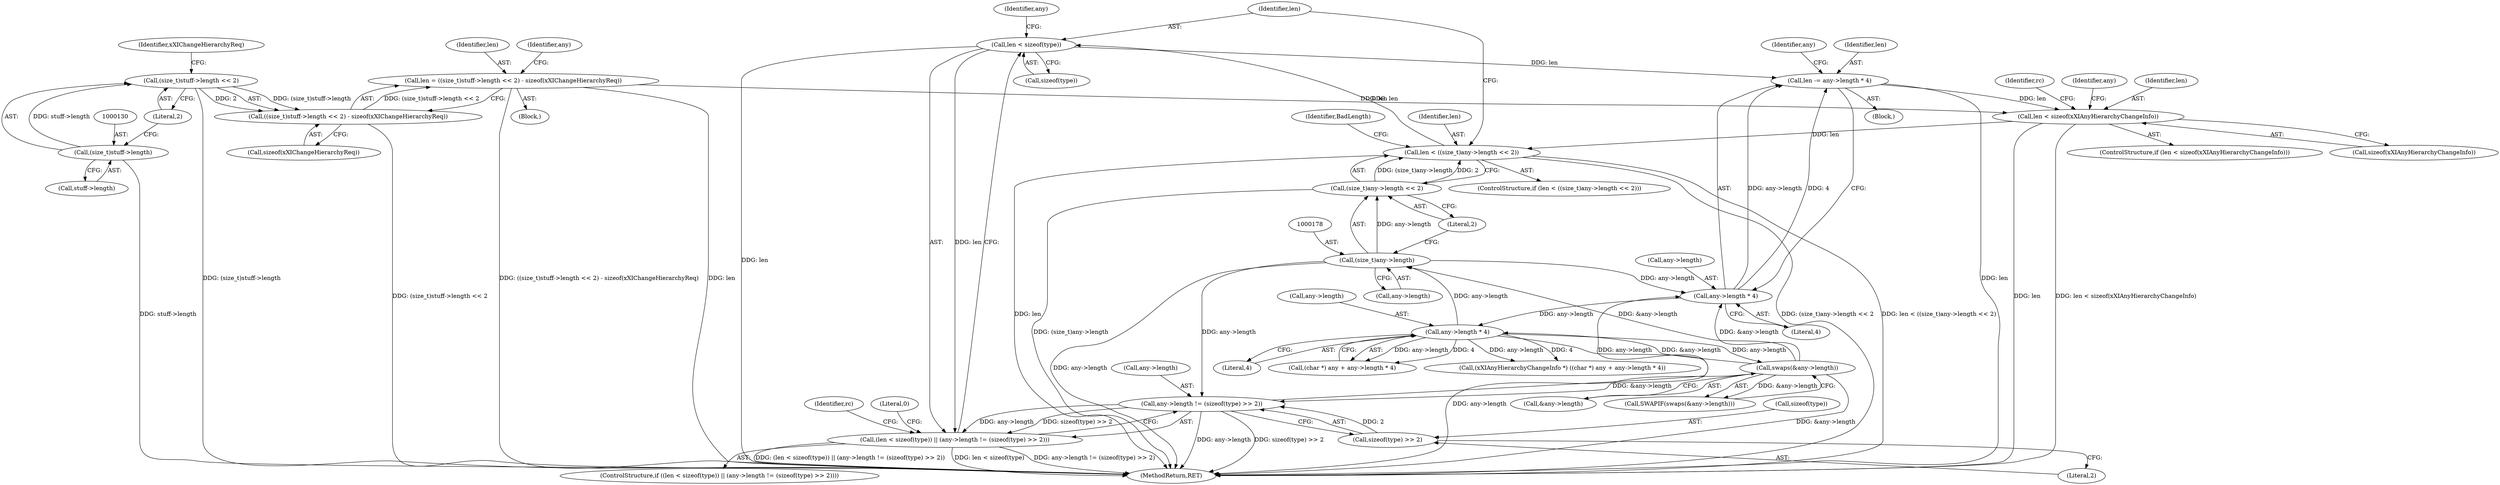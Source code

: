 digraph "0_xserver_859b08d523307eebde7724fd1a0789c44813e821@API" {
"1000189" [label="(Call,len < sizeof(type))"];
"1000174" [label="(Call,len < ((size_t)any->length << 2))"];
"1000152" [label="(Call,len < sizeof(xXIAnyHierarchyChangeInfo))"];
"1000125" [label="(Call,len = ((size_t)stuff->length << 2) - sizeof(xXIChangeHierarchyReq))"];
"1000127" [label="(Call,((size_t)stuff->length << 2) - sizeof(xXIChangeHierarchyReq))"];
"1000128" [label="(Call,(size_t)stuff->length << 2)"];
"1000129" [label="(Call,(size_t)stuff->length)"];
"1000207" [label="(Call,len -= any->length * 4)"];
"1000209" [label="(Call,any->length * 4)"];
"1000193" [label="(Call,any->length != (sizeof(type) >> 2))"];
"1000168" [label="(Call,swaps(&any->length))"];
"1000222" [label="(Call,any->length * 4)"];
"1000177" [label="(Call,(size_t)any->length)"];
"1000197" [label="(Call,sizeof(type) >> 2)"];
"1000189" [label="(Call,len < sizeof(type))"];
"1000176" [label="(Call,(size_t)any->length << 2)"];
"1000188" [label="(Call,(len < sizeof(type)) || (any->length != (sizeof(type) >> 2)))"];
"1000193" [label="(Call,any->length != (sizeof(type) >> 2))"];
"1000218" [label="(Call,(char *) any + any->length * 4)"];
"1000213" [label="(Literal,4)"];
"1000175" [label="(Identifier,len)"];
"1000232" [label="(MethodReturn,RET)"];
"1000129" [label="(Call,(size_t)stuff->length)"];
"1000158" [label="(Identifier,rc)"];
"1000200" [label="(Literal,2)"];
"1000207" [label="(Call,len -= any->length * 4)"];
"1000165" [label="(Identifier,any)"];
"1000169" [label="(Call,&any->length)"];
"1000216" [label="(Call,(xXIAnyHierarchyChangeInfo *) ((char *) any + any->length * 4))"];
"1000208" [label="(Identifier,len)"];
"1000203" [label="(Identifier,rc)"];
"1000125" [label="(Call,len = ((size_t)stuff->length << 2) - sizeof(xXIChangeHierarchyReq))"];
"1000167" [label="(Call,SWAPIF(swaps(&any->length)))"];
"1000210" [label="(Call,any->length)"];
"1000134" [label="(Literal,2)"];
"1000173" [label="(ControlStructure,if (len < ((size_t)any->length << 2)))"];
"1000104" [label="(Block,)"];
"1000189" [label="(Call,len < sizeof(type))"];
"1000206" [label="(Literal,0)"];
"1000126" [label="(Identifier,len)"];
"1000226" [label="(Literal,4)"];
"1000174" [label="(Call,len < ((size_t)any->length << 2))"];
"1000176" [label="(Call,(size_t)any->length << 2)"];
"1000150" [label="(Block,)"];
"1000215" [label="(Identifier,any)"];
"1000135" [label="(Call,sizeof(xXIChangeHierarchyReq))"];
"1000168" [label="(Call,swaps(&any->length))"];
"1000222" [label="(Call,any->length * 4)"];
"1000128" [label="(Call,(size_t)stuff->length << 2)"];
"1000136" [label="(Identifier,xXIChangeHierarchyReq)"];
"1000209" [label="(Call,any->length * 4)"];
"1000198" [label="(Call,sizeof(type))"];
"1000187" [label="(ControlStructure,if ((len < sizeof(type)) || (any->length != (sizeof(type) >> 2))))"];
"1000184" [label="(Identifier,BadLength)"];
"1000191" [label="(Call,sizeof(type))"];
"1000188" [label="(Call,(len < sizeof(type)) || (any->length != (sizeof(type) >> 2)))"];
"1000223" [label="(Call,any->length)"];
"1000190" [label="(Identifier,len)"];
"1000152" [label="(Call,len < sizeof(xXIAnyHierarchyChangeInfo))"];
"1000177" [label="(Call,(size_t)any->length)"];
"1000138" [label="(Identifier,any)"];
"1000127" [label="(Call,((size_t)stuff->length << 2) - sizeof(xXIChangeHierarchyReq))"];
"1000154" [label="(Call,sizeof(xXIAnyHierarchyChangeInfo))"];
"1000131" [label="(Call,stuff->length)"];
"1000182" [label="(Literal,2)"];
"1000197" [label="(Call,sizeof(type) >> 2)"];
"1000179" [label="(Call,any->length)"];
"1000195" [label="(Identifier,any)"];
"1000153" [label="(Identifier,len)"];
"1000194" [label="(Call,any->length)"];
"1000151" [label="(ControlStructure,if (len < sizeof(xXIAnyHierarchyChangeInfo)))"];
"1000189" -> "1000188"  [label="AST: "];
"1000189" -> "1000191"  [label="CFG: "];
"1000190" -> "1000189"  [label="AST: "];
"1000191" -> "1000189"  [label="AST: "];
"1000195" -> "1000189"  [label="CFG: "];
"1000188" -> "1000189"  [label="CFG: "];
"1000189" -> "1000232"  [label="DDG: len"];
"1000189" -> "1000188"  [label="DDG: len"];
"1000174" -> "1000189"  [label="DDG: len"];
"1000189" -> "1000207"  [label="DDG: len"];
"1000174" -> "1000173"  [label="AST: "];
"1000174" -> "1000176"  [label="CFG: "];
"1000175" -> "1000174"  [label="AST: "];
"1000176" -> "1000174"  [label="AST: "];
"1000184" -> "1000174"  [label="CFG: "];
"1000190" -> "1000174"  [label="CFG: "];
"1000174" -> "1000232"  [label="DDG: (size_t)any->length << 2"];
"1000174" -> "1000232"  [label="DDG: len < ((size_t)any->length << 2)"];
"1000174" -> "1000232"  [label="DDG: len"];
"1000152" -> "1000174"  [label="DDG: len"];
"1000176" -> "1000174"  [label="DDG: (size_t)any->length"];
"1000176" -> "1000174"  [label="DDG: 2"];
"1000152" -> "1000151"  [label="AST: "];
"1000152" -> "1000154"  [label="CFG: "];
"1000153" -> "1000152"  [label="AST: "];
"1000154" -> "1000152"  [label="AST: "];
"1000158" -> "1000152"  [label="CFG: "];
"1000165" -> "1000152"  [label="CFG: "];
"1000152" -> "1000232"  [label="DDG: len < sizeof(xXIAnyHierarchyChangeInfo)"];
"1000152" -> "1000232"  [label="DDG: len"];
"1000125" -> "1000152"  [label="DDG: len"];
"1000207" -> "1000152"  [label="DDG: len"];
"1000125" -> "1000104"  [label="AST: "];
"1000125" -> "1000127"  [label="CFG: "];
"1000126" -> "1000125"  [label="AST: "];
"1000127" -> "1000125"  [label="AST: "];
"1000138" -> "1000125"  [label="CFG: "];
"1000125" -> "1000232"  [label="DDG: len"];
"1000125" -> "1000232"  [label="DDG: ((size_t)stuff->length << 2) - sizeof(xXIChangeHierarchyReq)"];
"1000127" -> "1000125"  [label="DDG: (size_t)stuff->length << 2"];
"1000127" -> "1000135"  [label="CFG: "];
"1000128" -> "1000127"  [label="AST: "];
"1000135" -> "1000127"  [label="AST: "];
"1000127" -> "1000232"  [label="DDG: (size_t)stuff->length << 2"];
"1000128" -> "1000127"  [label="DDG: (size_t)stuff->length"];
"1000128" -> "1000127"  [label="DDG: 2"];
"1000128" -> "1000134"  [label="CFG: "];
"1000129" -> "1000128"  [label="AST: "];
"1000134" -> "1000128"  [label="AST: "];
"1000136" -> "1000128"  [label="CFG: "];
"1000128" -> "1000232"  [label="DDG: (size_t)stuff->length"];
"1000129" -> "1000128"  [label="DDG: stuff->length"];
"1000129" -> "1000131"  [label="CFG: "];
"1000130" -> "1000129"  [label="AST: "];
"1000131" -> "1000129"  [label="AST: "];
"1000134" -> "1000129"  [label="CFG: "];
"1000129" -> "1000232"  [label="DDG: stuff->length"];
"1000207" -> "1000150"  [label="AST: "];
"1000207" -> "1000209"  [label="CFG: "];
"1000208" -> "1000207"  [label="AST: "];
"1000209" -> "1000207"  [label="AST: "];
"1000215" -> "1000207"  [label="CFG: "];
"1000207" -> "1000232"  [label="DDG: len"];
"1000209" -> "1000207"  [label="DDG: any->length"];
"1000209" -> "1000207"  [label="DDG: 4"];
"1000209" -> "1000213"  [label="CFG: "];
"1000210" -> "1000209"  [label="AST: "];
"1000213" -> "1000209"  [label="AST: "];
"1000193" -> "1000209"  [label="DDG: any->length"];
"1000168" -> "1000209"  [label="DDG: &any->length"];
"1000177" -> "1000209"  [label="DDG: any->length"];
"1000209" -> "1000222"  [label="DDG: any->length"];
"1000193" -> "1000188"  [label="AST: "];
"1000193" -> "1000197"  [label="CFG: "];
"1000194" -> "1000193"  [label="AST: "];
"1000197" -> "1000193"  [label="AST: "];
"1000188" -> "1000193"  [label="CFG: "];
"1000193" -> "1000232"  [label="DDG: any->length"];
"1000193" -> "1000232"  [label="DDG: sizeof(type) >> 2"];
"1000193" -> "1000188"  [label="DDG: any->length"];
"1000193" -> "1000188"  [label="DDG: sizeof(type) >> 2"];
"1000168" -> "1000193"  [label="DDG: &any->length"];
"1000177" -> "1000193"  [label="DDG: any->length"];
"1000197" -> "1000193"  [label="DDG: 2"];
"1000168" -> "1000167"  [label="AST: "];
"1000168" -> "1000169"  [label="CFG: "];
"1000169" -> "1000168"  [label="AST: "];
"1000167" -> "1000168"  [label="CFG: "];
"1000168" -> "1000232"  [label="DDG: &any->length"];
"1000168" -> "1000167"  [label="DDG: &any->length"];
"1000222" -> "1000168"  [label="DDG: any->length"];
"1000168" -> "1000177"  [label="DDG: &any->length"];
"1000168" -> "1000222"  [label="DDG: &any->length"];
"1000222" -> "1000218"  [label="AST: "];
"1000222" -> "1000226"  [label="CFG: "];
"1000223" -> "1000222"  [label="AST: "];
"1000226" -> "1000222"  [label="AST: "];
"1000218" -> "1000222"  [label="CFG: "];
"1000222" -> "1000232"  [label="DDG: any->length"];
"1000222" -> "1000177"  [label="DDG: any->length"];
"1000222" -> "1000216"  [label="DDG: any->length"];
"1000222" -> "1000216"  [label="DDG: 4"];
"1000222" -> "1000218"  [label="DDG: any->length"];
"1000222" -> "1000218"  [label="DDG: 4"];
"1000177" -> "1000176"  [label="AST: "];
"1000177" -> "1000179"  [label="CFG: "];
"1000178" -> "1000177"  [label="AST: "];
"1000179" -> "1000177"  [label="AST: "];
"1000182" -> "1000177"  [label="CFG: "];
"1000177" -> "1000232"  [label="DDG: any->length"];
"1000177" -> "1000176"  [label="DDG: any->length"];
"1000197" -> "1000200"  [label="CFG: "];
"1000198" -> "1000197"  [label="AST: "];
"1000200" -> "1000197"  [label="AST: "];
"1000176" -> "1000182"  [label="CFG: "];
"1000182" -> "1000176"  [label="AST: "];
"1000176" -> "1000232"  [label="DDG: (size_t)any->length"];
"1000188" -> "1000187"  [label="AST: "];
"1000206" -> "1000188"  [label="CFG: "];
"1000203" -> "1000188"  [label="CFG: "];
"1000188" -> "1000232"  [label="DDG: (len < sizeof(type)) || (any->length != (sizeof(type) >> 2))"];
"1000188" -> "1000232"  [label="DDG: len < sizeof(type)"];
"1000188" -> "1000232"  [label="DDG: any->length != (sizeof(type) >> 2)"];
}
